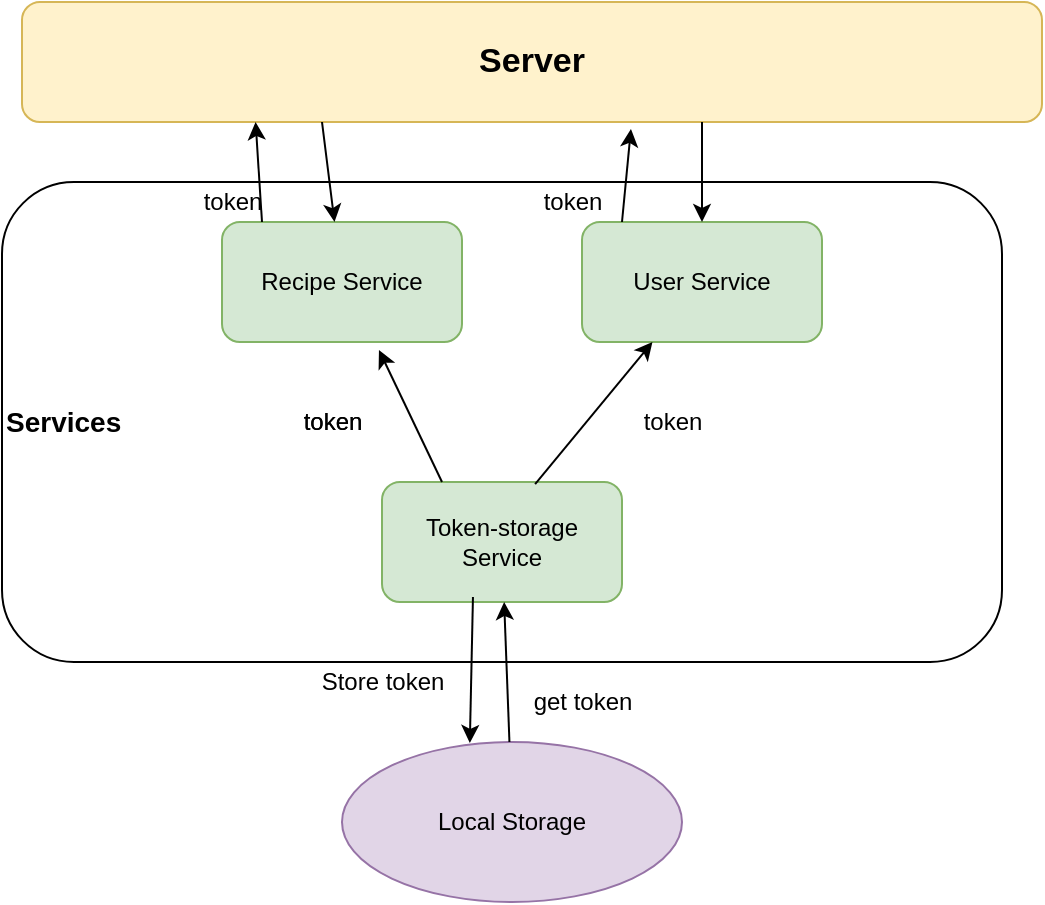 <mxfile version="14.6.11" type="github">
  <diagram id="ahPe3aZHbQz_-VwwGzd9" name="Page-1">
    <mxGraphModel dx="870" dy="547" grid="1" gridSize="10" guides="1" tooltips="1" connect="1" arrows="1" fold="1" page="1" pageScale="1" pageWidth="827" pageHeight="1169" math="0" shadow="0">
      <root>
        <mxCell id="0" />
        <mxCell id="1" parent="0" />
        <mxCell id="WuwuYdfBaCyhpfjzRDQT-1" value="Local Storage" style="ellipse;whiteSpace=wrap;html=1;fillColor=#e1d5e7;strokeColor=#9673a6;" vertex="1" parent="1">
          <mxGeometry x="310" y="380" width="170" height="80" as="geometry" />
        </mxCell>
        <mxCell id="WuwuYdfBaCyhpfjzRDQT-2" value="&lt;font style=&quot;font-size: 14px&quot;&gt;&lt;b&gt;Services&lt;/b&gt;&lt;/font&gt;" style="rounded=1;whiteSpace=wrap;html=1;align=left;" vertex="1" parent="1">
          <mxGeometry x="140" y="100" width="500" height="240" as="geometry" />
        </mxCell>
        <mxCell id="WuwuYdfBaCyhpfjzRDQT-3" value="Recipe Service" style="rounded=1;whiteSpace=wrap;html=1;fillColor=#d5e8d4;strokeColor=#82b366;" vertex="1" parent="1">
          <mxGeometry x="250" y="120" width="120" height="60" as="geometry" />
        </mxCell>
        <mxCell id="WuwuYdfBaCyhpfjzRDQT-4" value="User Service" style="rounded=1;whiteSpace=wrap;html=1;fillColor=#d5e8d4;strokeColor=#82b366;" vertex="1" parent="1">
          <mxGeometry x="430" y="120" width="120" height="60" as="geometry" />
        </mxCell>
        <mxCell id="WuwuYdfBaCyhpfjzRDQT-5" value="Token-storage Service" style="rounded=1;whiteSpace=wrap;html=1;fillColor=#d5e8d4;strokeColor=#82b366;" vertex="1" parent="1">
          <mxGeometry x="330" y="250" width="120" height="60" as="geometry" />
        </mxCell>
        <mxCell id="WuwuYdfBaCyhpfjzRDQT-6" value="" style="endArrow=classic;html=1;exitX=0.379;exitY=0.958;exitDx=0;exitDy=0;exitPerimeter=0;entryX=0.376;entryY=0.006;entryDx=0;entryDy=0;entryPerimeter=0;" edge="1" parent="1" source="WuwuYdfBaCyhpfjzRDQT-5" target="WuwuYdfBaCyhpfjzRDQT-1">
          <mxGeometry width="50" height="50" relative="1" as="geometry">
            <mxPoint x="390" y="300" as="sourcePoint" />
            <mxPoint x="440" y="250" as="targetPoint" />
          </mxGeometry>
        </mxCell>
        <mxCell id="WuwuYdfBaCyhpfjzRDQT-7" value="" style="endArrow=classic;html=1;" edge="1" parent="1" source="WuwuYdfBaCyhpfjzRDQT-1" target="WuwuYdfBaCyhpfjzRDQT-5">
          <mxGeometry width="50" height="50" relative="1" as="geometry">
            <mxPoint x="390" y="300" as="sourcePoint" />
            <mxPoint x="440" y="250" as="targetPoint" />
          </mxGeometry>
        </mxCell>
        <mxCell id="WuwuYdfBaCyhpfjzRDQT-8" value="Store token" style="text;html=1;align=center;verticalAlign=middle;resizable=0;points=[];autosize=1;strokeColor=none;" vertex="1" parent="1">
          <mxGeometry x="290" y="340" width="80" height="20" as="geometry" />
        </mxCell>
        <mxCell id="WuwuYdfBaCyhpfjzRDQT-9" value="get token" style="text;html=1;align=center;verticalAlign=middle;resizable=0;points=[];autosize=1;strokeColor=none;" vertex="1" parent="1">
          <mxGeometry x="395" y="350" width="70" height="20" as="geometry" />
        </mxCell>
        <mxCell id="WuwuYdfBaCyhpfjzRDQT-10" value="" style="endArrow=classic;html=1;exitX=0.25;exitY=0;exitDx=0;exitDy=0;entryX=0.654;entryY=1.067;entryDx=0;entryDy=0;entryPerimeter=0;" edge="1" parent="1" source="WuwuYdfBaCyhpfjzRDQT-5" target="WuwuYdfBaCyhpfjzRDQT-3">
          <mxGeometry width="50" height="50" relative="1" as="geometry">
            <mxPoint x="390" y="300" as="sourcePoint" />
            <mxPoint x="440" y="250" as="targetPoint" />
          </mxGeometry>
        </mxCell>
        <mxCell id="WuwuYdfBaCyhpfjzRDQT-12" value="" style="endArrow=classic;html=1;exitX=0.638;exitY=0.017;exitDx=0;exitDy=0;exitPerimeter=0;" edge="1" parent="1" source="WuwuYdfBaCyhpfjzRDQT-5" target="WuwuYdfBaCyhpfjzRDQT-4">
          <mxGeometry width="50" height="50" relative="1" as="geometry">
            <mxPoint x="390" y="300" as="sourcePoint" />
            <mxPoint x="440" y="250" as="targetPoint" />
          </mxGeometry>
        </mxCell>
        <mxCell id="WuwuYdfBaCyhpfjzRDQT-13" value="token" style="text;html=1;align=center;verticalAlign=middle;resizable=0;points=[];autosize=1;strokeColor=none;" vertex="1" parent="1">
          <mxGeometry x="450" y="210" width="50" height="20" as="geometry" />
        </mxCell>
        <mxCell id="WuwuYdfBaCyhpfjzRDQT-14" value="token" style="text;html=1;align=center;verticalAlign=middle;resizable=0;points=[];autosize=1;strokeColor=none;" vertex="1" parent="1">
          <mxGeometry x="280" y="210" width="50" height="20" as="geometry" />
        </mxCell>
        <mxCell id="WuwuYdfBaCyhpfjzRDQT-15" value="&lt;b&gt;&lt;font style=&quot;font-size: 17px&quot;&gt;Server&lt;/font&gt;&lt;/b&gt;" style="rounded=1;whiteSpace=wrap;html=1;fillColor=#fff2cc;strokeColor=#d6b656;" vertex="1" parent="1">
          <mxGeometry x="150" y="10" width="510" height="60" as="geometry" />
        </mxCell>
        <mxCell id="WuwuYdfBaCyhpfjzRDQT-16" value="" style="endArrow=classic;html=1;entryX=0.229;entryY=1;entryDx=0;entryDy=0;entryPerimeter=0;" edge="1" parent="1" target="WuwuYdfBaCyhpfjzRDQT-15">
          <mxGeometry width="50" height="50" relative="1" as="geometry">
            <mxPoint x="270" y="120" as="sourcePoint" />
            <mxPoint x="320" y="70" as="targetPoint" />
          </mxGeometry>
        </mxCell>
        <mxCell id="WuwuYdfBaCyhpfjzRDQT-17" value="" style="endArrow=classic;html=1;" edge="1" parent="1" target="WuwuYdfBaCyhpfjzRDQT-3">
          <mxGeometry width="50" height="50" relative="1" as="geometry">
            <mxPoint x="300" y="70" as="sourcePoint" />
            <mxPoint x="350" y="20" as="targetPoint" />
          </mxGeometry>
        </mxCell>
        <mxCell id="WuwuYdfBaCyhpfjzRDQT-18" value="" style="endArrow=classic;html=1;entryX=0.597;entryY=1.058;entryDx=0;entryDy=0;entryPerimeter=0;" edge="1" parent="1" target="WuwuYdfBaCyhpfjzRDQT-15">
          <mxGeometry width="50" height="50" relative="1" as="geometry">
            <mxPoint x="450" y="120" as="sourcePoint" />
            <mxPoint x="500" y="70" as="targetPoint" />
          </mxGeometry>
        </mxCell>
        <mxCell id="WuwuYdfBaCyhpfjzRDQT-19" value="" style="endArrow=classic;html=1;entryX=0.5;entryY=0;entryDx=0;entryDy=0;" edge="1" parent="1" target="WuwuYdfBaCyhpfjzRDQT-4">
          <mxGeometry width="50" height="50" relative="1" as="geometry">
            <mxPoint x="490" y="70" as="sourcePoint" />
            <mxPoint x="540" y="20" as="targetPoint" />
          </mxGeometry>
        </mxCell>
        <mxCell id="WuwuYdfBaCyhpfjzRDQT-20" value="token" style="text;html=1;align=center;verticalAlign=middle;resizable=0;points=[];autosize=1;strokeColor=none;" vertex="1" parent="1">
          <mxGeometry x="230" y="100" width="50" height="20" as="geometry" />
        </mxCell>
        <mxCell id="WuwuYdfBaCyhpfjzRDQT-21" value="token" style="text;html=1;align=center;verticalAlign=middle;resizable=0;points=[];autosize=1;strokeColor=none;" vertex="1" parent="1">
          <mxGeometry x="280" y="210" width="50" height="20" as="geometry" />
        </mxCell>
        <mxCell id="WuwuYdfBaCyhpfjzRDQT-23" value="token" style="text;html=1;align=center;verticalAlign=middle;resizable=0;points=[];autosize=1;strokeColor=none;" vertex="1" parent="1">
          <mxGeometry x="400" y="100" width="50" height="20" as="geometry" />
        </mxCell>
      </root>
    </mxGraphModel>
  </diagram>
</mxfile>
